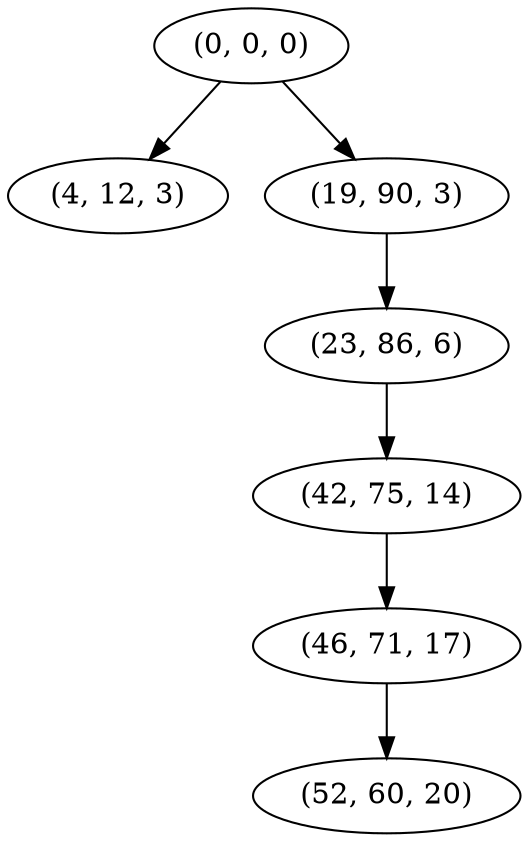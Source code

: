 digraph tree {
    "(0, 0, 0)";
    "(4, 12, 3)";
    "(19, 90, 3)";
    "(23, 86, 6)";
    "(42, 75, 14)";
    "(46, 71, 17)";
    "(52, 60, 20)";
    "(0, 0, 0)" -> "(4, 12, 3)";
    "(0, 0, 0)" -> "(19, 90, 3)";
    "(19, 90, 3)" -> "(23, 86, 6)";
    "(23, 86, 6)" -> "(42, 75, 14)";
    "(42, 75, 14)" -> "(46, 71, 17)";
    "(46, 71, 17)" -> "(52, 60, 20)";
}
